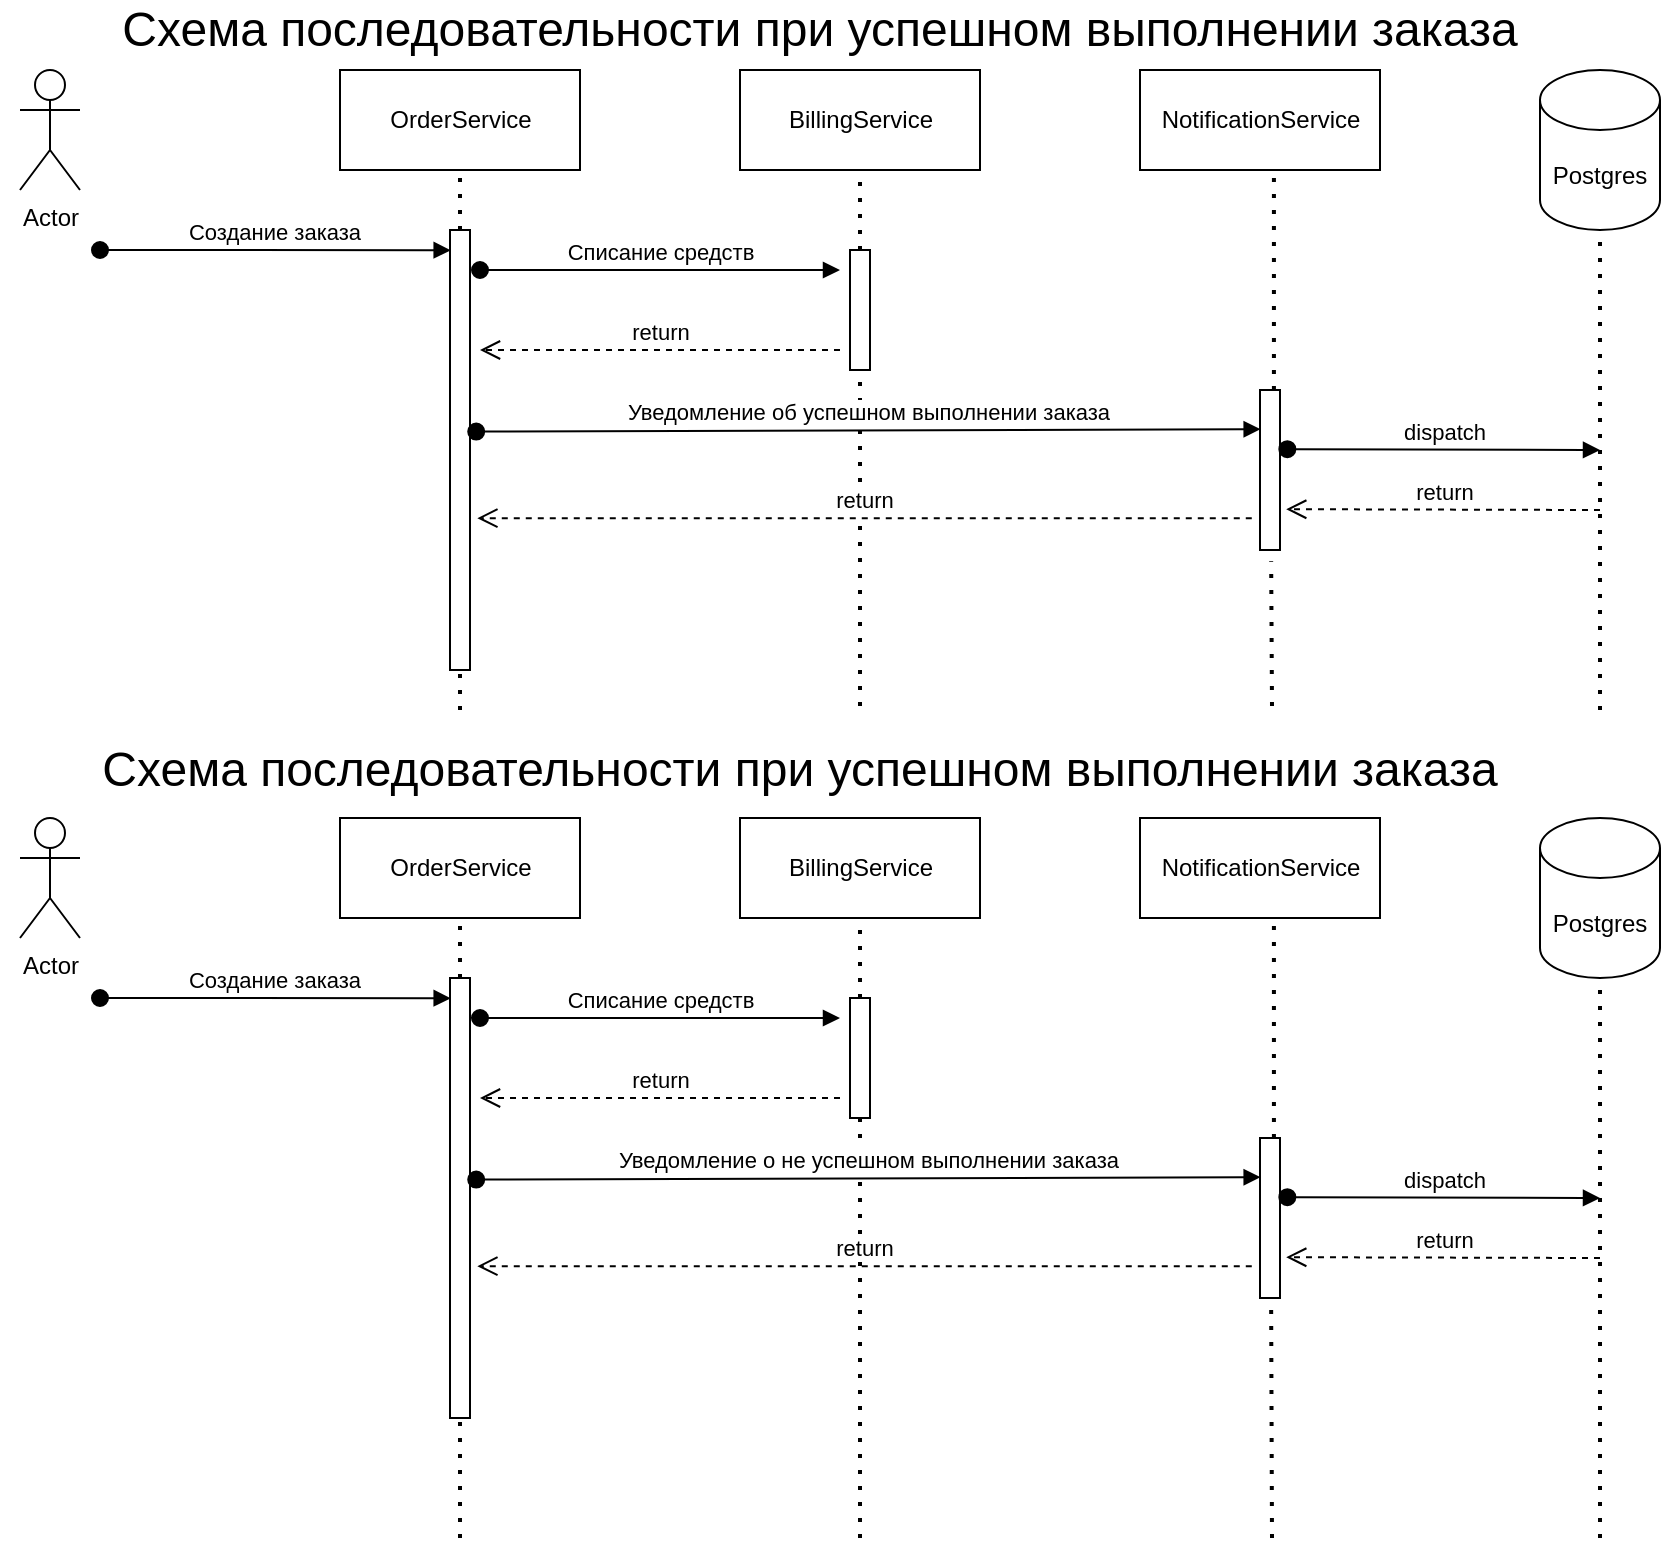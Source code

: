 <mxfile version="14.5.1" type="device"><diagram id="jq31Jy3G3cKX6CkpgcdY" name="Страница 1"><mxGraphModel dx="1209" dy="809" grid="1" gridSize="10" guides="1" tooltips="1" connect="1" arrows="1" fold="1" page="1" pageScale="1" pageWidth="1169" pageHeight="827" math="0" shadow="0"><root><mxCell id="0"/><mxCell id="1" parent="0"/><mxCell id="1EBs1n27-CQtug8QPMbv-1" value="OrderService" style="html=1;" vertex="1" parent="1"><mxGeometry x="240" y="40" width="120" height="50" as="geometry"/></mxCell><mxCell id="1EBs1n27-CQtug8QPMbv-4" value="" style="endArrow=none;dashed=1;html=1;dashPattern=1 3;strokeWidth=2;entryX=0.5;entryY=1;entryDx=0;entryDy=0;" edge="1" parent="1" source="1EBs1n27-CQtug8QPMbv-5" target="1EBs1n27-CQtug8QPMbv-1"><mxGeometry width="50" height="50" relative="1" as="geometry"><mxPoint x="300" y="710" as="sourcePoint"/><mxPoint x="300" y="130" as="targetPoint"/></mxGeometry></mxCell><mxCell id="1EBs1n27-CQtug8QPMbv-5" value="" style="html=1;points=[];perimeter=orthogonalPerimeter;" vertex="1" parent="1"><mxGeometry x="295" y="120" width="10" height="220" as="geometry"/></mxCell><mxCell id="1EBs1n27-CQtug8QPMbv-6" value="" style="endArrow=none;dashed=1;html=1;dashPattern=1 3;strokeWidth=2;entryX=0.5;entryY=1;entryDx=0;entryDy=0;" edge="1" parent="1" target="1EBs1n27-CQtug8QPMbv-5"><mxGeometry width="50" height="50" relative="1" as="geometry"><mxPoint x="300" y="360" as="sourcePoint"/><mxPoint x="420" y="90" as="targetPoint"/></mxGeometry></mxCell><mxCell id="1EBs1n27-CQtug8QPMbv-7" value="Actor" style="shape=umlActor;verticalLabelPosition=bottom;verticalAlign=top;html=1;" vertex="1" parent="1"><mxGeometry x="80" y="40" width="30" height="60" as="geometry"/></mxCell><mxCell id="1EBs1n27-CQtug8QPMbv-18" value="Создание заказа" style="html=1;verticalAlign=bottom;startArrow=oval;startFill=1;endArrow=block;startSize=8;entryX=0.033;entryY=0.046;entryDx=0;entryDy=0;entryPerimeter=0;" edge="1" parent="1" target="1EBs1n27-CQtug8QPMbv-5"><mxGeometry width="60" relative="1" as="geometry"><mxPoint x="120" y="130" as="sourcePoint"/><mxPoint x="180" y="130" as="targetPoint"/></mxGeometry></mxCell><mxCell id="1EBs1n27-CQtug8QPMbv-22" value="BillingService" style="html=1;" vertex="1" parent="1"><mxGeometry x="440" y="40" width="120" height="50" as="geometry"/></mxCell><mxCell id="1EBs1n27-CQtug8QPMbv-23" value="" style="endArrow=none;dashed=1;html=1;dashPattern=1 3;strokeWidth=2;entryX=0.5;entryY=1;entryDx=0;entryDy=0;" edge="1" parent="1" source="1EBs1n27-CQtug8QPMbv-24" target="1EBs1n27-CQtug8QPMbv-22"><mxGeometry width="50" height="50" relative="1" as="geometry"><mxPoint x="500" y="710" as="sourcePoint"/><mxPoint x="520" y="140" as="targetPoint"/></mxGeometry></mxCell><mxCell id="1EBs1n27-CQtug8QPMbv-24" value="" style="html=1;points=[];perimeter=orthogonalPerimeter;" vertex="1" parent="1"><mxGeometry x="495" y="130" width="10" height="60" as="geometry"/></mxCell><mxCell id="1EBs1n27-CQtug8QPMbv-25" value="" style="endArrow=none;dashed=1;html=1;dashPattern=1 3;strokeWidth=2;entryX=0.5;entryY=1;entryDx=0;entryDy=0;" edge="1" parent="1" target="1EBs1n27-CQtug8QPMbv-24"><mxGeometry width="50" height="50" relative="1" as="geometry"><mxPoint x="500" y="358" as="sourcePoint"/><mxPoint x="500" y="90" as="targetPoint"/></mxGeometry></mxCell><mxCell id="1EBs1n27-CQtug8QPMbv-26" value="Списание средств" style="html=1;verticalAlign=bottom;startArrow=oval;startFill=1;endArrow=block;startSize=8;" edge="1" parent="1"><mxGeometry width="60" relative="1" as="geometry"><mxPoint x="310" y="140" as="sourcePoint"/><mxPoint x="490" y="140" as="targetPoint"/></mxGeometry></mxCell><mxCell id="1EBs1n27-CQtug8QPMbv-27" value="return" style="html=1;verticalAlign=bottom;endArrow=open;dashed=1;endSize=8;" edge="1" parent="1"><mxGeometry relative="1" as="geometry"><mxPoint x="490" y="180" as="sourcePoint"/><mxPoint x="310" y="180" as="targetPoint"/></mxGeometry></mxCell><mxCell id="1EBs1n27-CQtug8QPMbv-28" value="NotificationService" style="html=1;" vertex="1" parent="1"><mxGeometry x="640" y="40" width="120" height="50" as="geometry"/></mxCell><mxCell id="1EBs1n27-CQtug8QPMbv-30" value="" style="endArrow=none;dashed=1;html=1;dashPattern=1 3;strokeWidth=2;entryX=0.558;entryY=1.07;entryDx=0;entryDy=0;entryPerimeter=0;" edge="1" parent="1" source="1EBs1n27-CQtug8QPMbv-31" target="1EBs1n27-CQtug8QPMbv-28"><mxGeometry width="50" height="50" relative="1" as="geometry"><mxPoint x="700" y="710" as="sourcePoint"/><mxPoint x="740" y="120" as="targetPoint"/></mxGeometry></mxCell><mxCell id="1EBs1n27-CQtug8QPMbv-31" value="" style="html=1;points=[];perimeter=orthogonalPerimeter;" vertex="1" parent="1"><mxGeometry x="700" y="200" width="10" height="80" as="geometry"/></mxCell><mxCell id="1EBs1n27-CQtug8QPMbv-32" value="" style="endArrow=none;dashed=1;html=1;dashPattern=1 3;strokeWidth=2;entryX=0.558;entryY=1.07;entryDx=0;entryDy=0;entryPerimeter=0;" edge="1" parent="1" target="1EBs1n27-CQtug8QPMbv-31"><mxGeometry width="50" height="50" relative="1" as="geometry"><mxPoint x="706" y="358" as="sourcePoint"/><mxPoint x="706.96" y="93.5" as="targetPoint"/></mxGeometry></mxCell><mxCell id="1EBs1n27-CQtug8QPMbv-36" value="Уведомление об успешном выполнении заказа" style="html=1;verticalAlign=bottom;startArrow=oval;startFill=1;endArrow=block;startSize=8;exitX=1.311;exitY=0.458;exitDx=0;exitDy=0;exitPerimeter=0;entryX=0.033;entryY=0.245;entryDx=0;entryDy=0;entryPerimeter=0;" edge="1" parent="1" source="1EBs1n27-CQtug8QPMbv-5" target="1EBs1n27-CQtug8QPMbv-31"><mxGeometry width="60" relative="1" as="geometry"><mxPoint x="435" y="239.58" as="sourcePoint"/><mxPoint x="495" y="239.58" as="targetPoint"/></mxGeometry></mxCell><mxCell id="1EBs1n27-CQtug8QPMbv-37" value="return" style="html=1;verticalAlign=bottom;endArrow=open;dashed=1;endSize=8;exitX=-0.411;exitY=0.801;exitDx=0;exitDy=0;exitPerimeter=0;entryX=1.367;entryY=0.655;entryDx=0;entryDy=0;entryPerimeter=0;" edge="1" parent="1" source="1EBs1n27-CQtug8QPMbv-31" target="1EBs1n27-CQtug8QPMbv-5"><mxGeometry relative="1" as="geometry"><mxPoint x="640" y="270" as="sourcePoint"/><mxPoint x="560" y="270" as="targetPoint"/></mxGeometry></mxCell><mxCell id="1EBs1n27-CQtug8QPMbv-39" value="Postgres" style="shape=cylinder3;whiteSpace=wrap;html=1;boundedLbl=1;backgroundOutline=1;size=15;" vertex="1" parent="1"><mxGeometry x="840" y="40" width="60" height="80" as="geometry"/></mxCell><mxCell id="1EBs1n27-CQtug8QPMbv-41" value="" style="endArrow=none;dashed=1;html=1;dashPattern=1 3;strokeWidth=2;entryX=0.5;entryY=1;entryDx=0;entryDy=0;entryPerimeter=0;" edge="1" parent="1" target="1EBs1n27-CQtug8QPMbv-39"><mxGeometry width="50" height="50" relative="1" as="geometry"><mxPoint x="870" y="360" as="sourcePoint"/><mxPoint x="880" y="150" as="targetPoint"/></mxGeometry></mxCell><mxCell id="1EBs1n27-CQtug8QPMbv-42" value="dispatch" style="html=1;verticalAlign=bottom;startArrow=oval;startFill=1;endArrow=block;startSize=8;exitX=1.367;exitY=0.37;exitDx=0;exitDy=0;exitPerimeter=0;" edge="1" parent="1" source="1EBs1n27-CQtug8QPMbv-31"><mxGeometry width="60" relative="1" as="geometry"><mxPoint x="740" y="220" as="sourcePoint"/><mxPoint x="870" y="230" as="targetPoint"/></mxGeometry></mxCell><mxCell id="1EBs1n27-CQtug8QPMbv-44" value="return" style="html=1;verticalAlign=bottom;endArrow=open;dashed=1;endSize=8;entryX=1.311;entryY=0.745;entryDx=0;entryDy=0;entryPerimeter=0;" edge="1" parent="1" target="1EBs1n27-CQtug8QPMbv-31"><mxGeometry relative="1" as="geometry"><mxPoint x="870" y="260" as="sourcePoint"/><mxPoint x="730" y="260" as="targetPoint"/></mxGeometry></mxCell><mxCell id="1EBs1n27-CQtug8QPMbv-45" value="OrderService" style="html=1;" vertex="1" parent="1"><mxGeometry x="240" y="414" width="120" height="50" as="geometry"/></mxCell><mxCell id="1EBs1n27-CQtug8QPMbv-46" value="" style="endArrow=none;dashed=1;html=1;dashPattern=1 3;strokeWidth=2;entryX=0.5;entryY=1;entryDx=0;entryDy=0;" edge="1" parent="1" source="1EBs1n27-CQtug8QPMbv-47" target="1EBs1n27-CQtug8QPMbv-45"><mxGeometry width="50" height="50" relative="1" as="geometry"><mxPoint x="300" y="1084" as="sourcePoint"/><mxPoint x="300" y="504" as="targetPoint"/></mxGeometry></mxCell><mxCell id="1EBs1n27-CQtug8QPMbv-47" value="" style="html=1;points=[];perimeter=orthogonalPerimeter;" vertex="1" parent="1"><mxGeometry x="295" y="494" width="10" height="220" as="geometry"/></mxCell><mxCell id="1EBs1n27-CQtug8QPMbv-48" value="" style="endArrow=none;dashed=1;html=1;dashPattern=1 3;strokeWidth=2;entryX=0.5;entryY=1;entryDx=0;entryDy=0;" edge="1" parent="1" target="1EBs1n27-CQtug8QPMbv-47"><mxGeometry width="50" height="50" relative="1" as="geometry"><mxPoint x="300" y="774" as="sourcePoint"/><mxPoint x="420" y="464" as="targetPoint"/></mxGeometry></mxCell><mxCell id="1EBs1n27-CQtug8QPMbv-49" value="Actor" style="shape=umlActor;verticalLabelPosition=bottom;verticalAlign=top;html=1;" vertex="1" parent="1"><mxGeometry x="80" y="414" width="30" height="60" as="geometry"/></mxCell><mxCell id="1EBs1n27-CQtug8QPMbv-50" value="Создание заказа" style="html=1;verticalAlign=bottom;startArrow=oval;startFill=1;endArrow=block;startSize=8;entryX=0.033;entryY=0.046;entryDx=0;entryDy=0;entryPerimeter=0;" edge="1" parent="1" target="1EBs1n27-CQtug8QPMbv-47"><mxGeometry width="60" relative="1" as="geometry"><mxPoint x="120" y="504" as="sourcePoint"/><mxPoint x="180" y="504" as="targetPoint"/></mxGeometry></mxCell><mxCell id="1EBs1n27-CQtug8QPMbv-51" value="BillingService" style="html=1;" vertex="1" parent="1"><mxGeometry x="440" y="414" width="120" height="50" as="geometry"/></mxCell><mxCell id="1EBs1n27-CQtug8QPMbv-52" value="" style="endArrow=none;dashed=1;html=1;dashPattern=1 3;strokeWidth=2;entryX=0.5;entryY=1;entryDx=0;entryDy=0;" edge="1" parent="1" source="1EBs1n27-CQtug8QPMbv-53" target="1EBs1n27-CQtug8QPMbv-51"><mxGeometry width="50" height="50" relative="1" as="geometry"><mxPoint x="500" y="1084" as="sourcePoint"/><mxPoint x="520" y="514" as="targetPoint"/></mxGeometry></mxCell><mxCell id="1EBs1n27-CQtug8QPMbv-53" value="" style="html=1;points=[];perimeter=orthogonalPerimeter;" vertex="1" parent="1"><mxGeometry x="495" y="504" width="10" height="60" as="geometry"/></mxCell><mxCell id="1EBs1n27-CQtug8QPMbv-54" value="" style="endArrow=none;dashed=1;html=1;dashPattern=1 3;strokeWidth=2;entryX=0.5;entryY=1;entryDx=0;entryDy=0;" edge="1" parent="1" target="1EBs1n27-CQtug8QPMbv-53"><mxGeometry width="50" height="50" relative="1" as="geometry"><mxPoint x="500" y="774" as="sourcePoint"/><mxPoint x="500" y="464" as="targetPoint"/></mxGeometry></mxCell><mxCell id="1EBs1n27-CQtug8QPMbv-55" value="Списание средств" style="html=1;verticalAlign=bottom;startArrow=oval;startFill=1;endArrow=block;startSize=8;" edge="1" parent="1"><mxGeometry width="60" relative="1" as="geometry"><mxPoint x="310" y="514" as="sourcePoint"/><mxPoint x="490" y="514" as="targetPoint"/></mxGeometry></mxCell><mxCell id="1EBs1n27-CQtug8QPMbv-56" value="return" style="html=1;verticalAlign=bottom;endArrow=open;dashed=1;endSize=8;" edge="1" parent="1"><mxGeometry relative="1" as="geometry"><mxPoint x="490" y="554" as="sourcePoint"/><mxPoint x="310" y="554" as="targetPoint"/></mxGeometry></mxCell><mxCell id="1EBs1n27-CQtug8QPMbv-57" value="NotificationService" style="html=1;" vertex="1" parent="1"><mxGeometry x="640" y="414" width="120" height="50" as="geometry"/></mxCell><mxCell id="1EBs1n27-CQtug8QPMbv-58" value="" style="endArrow=none;dashed=1;html=1;dashPattern=1 3;strokeWidth=2;entryX=0.558;entryY=1.07;entryDx=0;entryDy=0;entryPerimeter=0;" edge="1" parent="1" source="1EBs1n27-CQtug8QPMbv-59" target="1EBs1n27-CQtug8QPMbv-57"><mxGeometry width="50" height="50" relative="1" as="geometry"><mxPoint x="700" y="1084" as="sourcePoint"/><mxPoint x="740" y="494" as="targetPoint"/></mxGeometry></mxCell><mxCell id="1EBs1n27-CQtug8QPMbv-59" value="" style="html=1;points=[];perimeter=orthogonalPerimeter;" vertex="1" parent="1"><mxGeometry x="700" y="574" width="10" height="80" as="geometry"/></mxCell><mxCell id="1EBs1n27-CQtug8QPMbv-60" value="" style="endArrow=none;dashed=1;html=1;dashPattern=1 3;strokeWidth=2;entryX=0.558;entryY=1.07;entryDx=0;entryDy=0;entryPerimeter=0;" edge="1" parent="1" target="1EBs1n27-CQtug8QPMbv-59"><mxGeometry width="50" height="50" relative="1" as="geometry"><mxPoint x="706.0" y="774" as="sourcePoint"/><mxPoint x="706.96" y="467.5" as="targetPoint"/></mxGeometry></mxCell><mxCell id="1EBs1n27-CQtug8QPMbv-61" value="Уведомление&amp;nbsp;о не успешном выполнении заказа" style="html=1;verticalAlign=bottom;startArrow=oval;startFill=1;endArrow=block;startSize=8;exitX=1.311;exitY=0.458;exitDx=0;exitDy=0;exitPerimeter=0;entryX=0.033;entryY=0.245;entryDx=0;entryDy=0;entryPerimeter=0;" edge="1" parent="1" source="1EBs1n27-CQtug8QPMbv-47" target="1EBs1n27-CQtug8QPMbv-59"><mxGeometry width="60" relative="1" as="geometry"><mxPoint x="435" y="613.58" as="sourcePoint"/><mxPoint x="495" y="613.58" as="targetPoint"/></mxGeometry></mxCell><mxCell id="1EBs1n27-CQtug8QPMbv-62" value="return" style="html=1;verticalAlign=bottom;endArrow=open;dashed=1;endSize=8;exitX=-0.411;exitY=0.801;exitDx=0;exitDy=0;exitPerimeter=0;entryX=1.367;entryY=0.655;entryDx=0;entryDy=0;entryPerimeter=0;" edge="1" parent="1" source="1EBs1n27-CQtug8QPMbv-59" target="1EBs1n27-CQtug8QPMbv-47"><mxGeometry relative="1" as="geometry"><mxPoint x="640" y="644" as="sourcePoint"/><mxPoint x="560" y="644" as="targetPoint"/></mxGeometry></mxCell><mxCell id="1EBs1n27-CQtug8QPMbv-63" value="Postgres" style="shape=cylinder3;whiteSpace=wrap;html=1;boundedLbl=1;backgroundOutline=1;size=15;" vertex="1" parent="1"><mxGeometry x="840" y="414" width="60" height="80" as="geometry"/></mxCell><mxCell id="1EBs1n27-CQtug8QPMbv-64" value="" style="endArrow=none;dashed=1;html=1;dashPattern=1 3;strokeWidth=2;entryX=0.5;entryY=1;entryDx=0;entryDy=0;entryPerimeter=0;" edge="1" parent="1" target="1EBs1n27-CQtug8QPMbv-63"><mxGeometry width="50" height="50" relative="1" as="geometry"><mxPoint x="870" y="774" as="sourcePoint"/><mxPoint x="880" y="524" as="targetPoint"/></mxGeometry></mxCell><mxCell id="1EBs1n27-CQtug8QPMbv-65" value="dispatch" style="html=1;verticalAlign=bottom;startArrow=oval;startFill=1;endArrow=block;startSize=8;exitX=1.367;exitY=0.37;exitDx=0;exitDy=0;exitPerimeter=0;" edge="1" parent="1" source="1EBs1n27-CQtug8QPMbv-59"><mxGeometry width="60" relative="1" as="geometry"><mxPoint x="740" y="594" as="sourcePoint"/><mxPoint x="870" y="604" as="targetPoint"/></mxGeometry></mxCell><mxCell id="1EBs1n27-CQtug8QPMbv-66" value="return" style="html=1;verticalAlign=bottom;endArrow=open;dashed=1;endSize=8;entryX=1.311;entryY=0.745;entryDx=0;entryDy=0;entryPerimeter=0;" edge="1" parent="1" target="1EBs1n27-CQtug8QPMbv-59"><mxGeometry relative="1" as="geometry"><mxPoint x="870" y="634" as="sourcePoint"/><mxPoint x="730" y="634" as="targetPoint"/></mxGeometry></mxCell><mxCell id="1EBs1n27-CQtug8QPMbv-67" value="Схема последовательности при успешном выполнении заказа" style="text;html=1;strokeColor=none;fillColor=none;align=center;verticalAlign=middle;whiteSpace=wrap;rounded=0;fontSize=24;" vertex="1" parent="1"><mxGeometry x="80" y="10" width="800" height="20" as="geometry"/></mxCell><mxCell id="1EBs1n27-CQtug8QPMbv-68" value="Схема последовательности при успешном выполнении заказа" style="text;html=1;strokeColor=none;fillColor=none;align=center;verticalAlign=middle;whiteSpace=wrap;rounded=0;fontSize=24;" vertex="1" parent="1"><mxGeometry x="70" y="380" width="800" height="20" as="geometry"/></mxCell></root></mxGraphModel></diagram></mxfile>